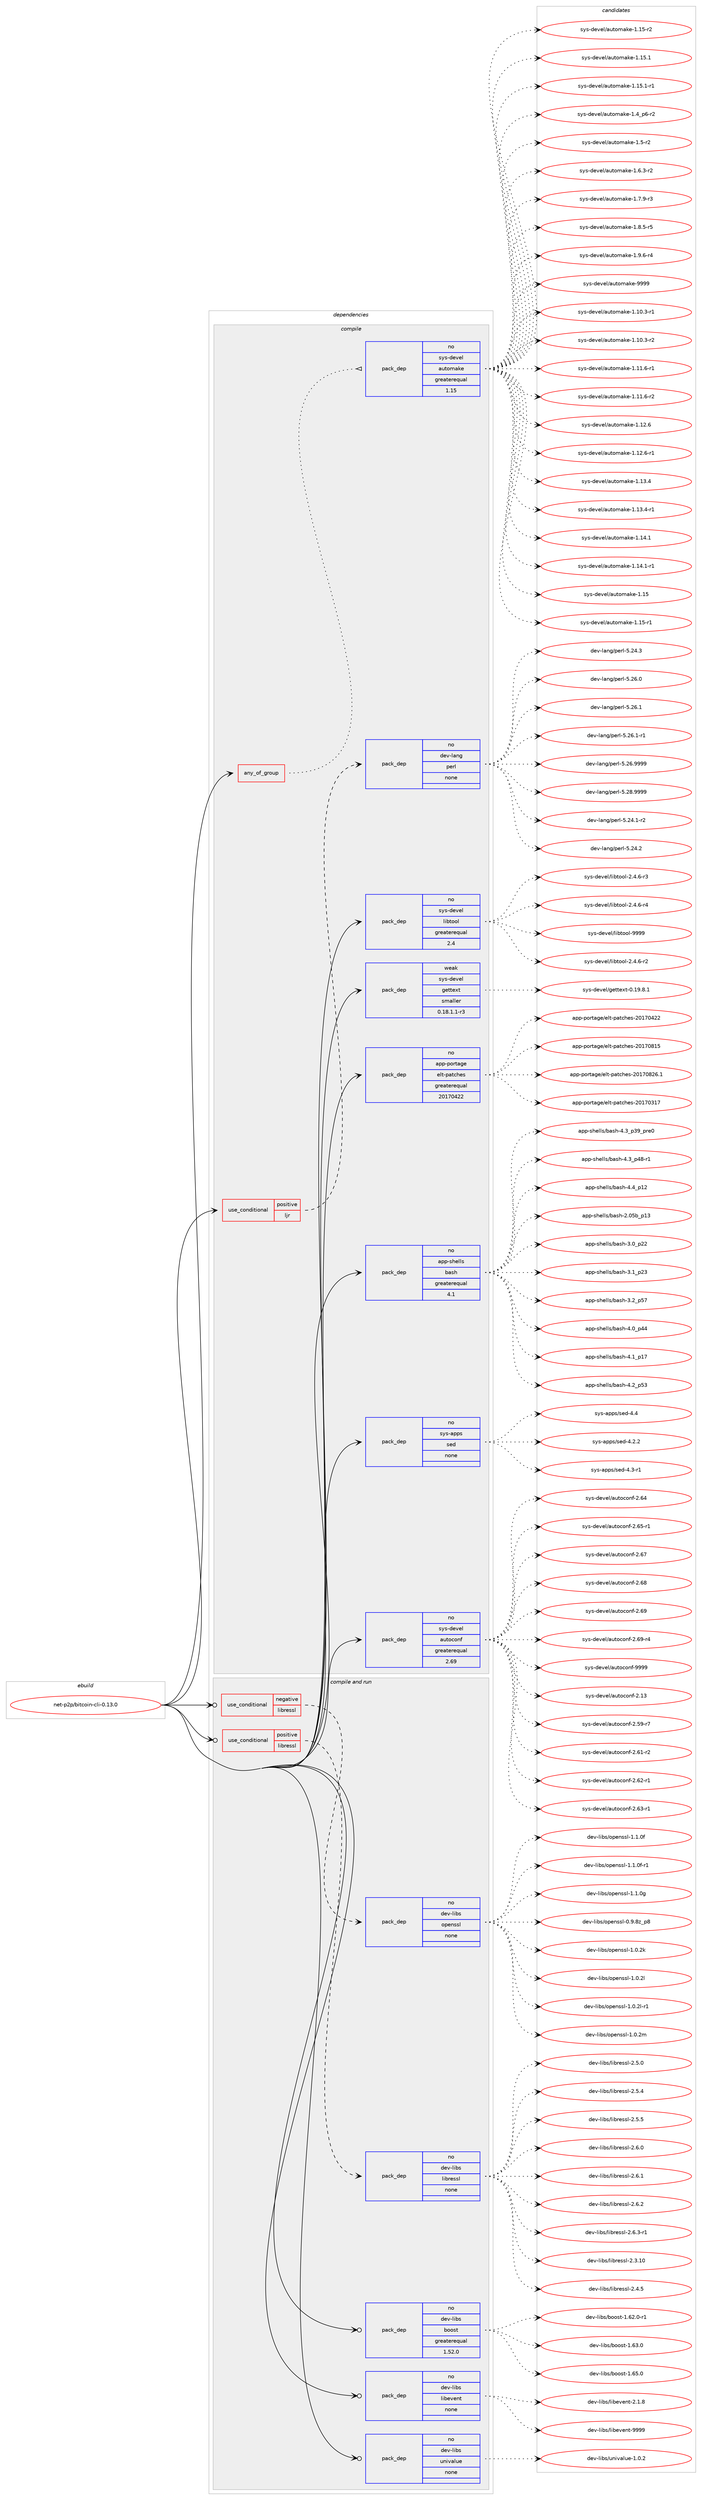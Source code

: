 digraph prolog {

# *************
# Graph options
# *************

newrank=true;
concentrate=true;
compound=true;
graph [rankdir=LR,fontname=Helvetica,fontsize=10,ranksep=1.5];#, ranksep=2.5, nodesep=0.2];
edge  [arrowhead=vee];
node  [fontname=Helvetica,fontsize=10];

# **********
# The ebuild
# **********

subgraph cluster_leftcol {
color=gray;
rank=same;
label=<<i>ebuild</i>>;
id [label="net-p2p/bitcoin-cli-0.13.0", color=red, width=4, href="../net-p2p/bitcoin-cli-0.13.0.svg"];
}

# ****************
# The dependencies
# ****************

subgraph cluster_midcol {
color=gray;
label=<<i>dependencies</i>>;
subgraph cluster_compile {
fillcolor="#eeeeee";
style=filled;
label=<<i>compile</i>>;
subgraph any7241 {
dependency433856 [label=<<TABLE BORDER="0" CELLBORDER="1" CELLSPACING="0" CELLPADDING="4"><TR><TD CELLPADDING="10">any_of_group</TD></TR></TABLE>>, shape=none, color=red];subgraph pack319182 {
dependency433857 [label=<<TABLE BORDER="0" CELLBORDER="1" CELLSPACING="0" CELLPADDING="4" WIDTH="220"><TR><TD ROWSPAN="6" CELLPADDING="30">pack_dep</TD></TR><TR><TD WIDTH="110">no</TD></TR><TR><TD>sys-devel</TD></TR><TR><TD>automake</TD></TR><TR><TD>greaterequal</TD></TR><TR><TD>1.15</TD></TR></TABLE>>, shape=none, color=blue];
}
dependency433856:e -> dependency433857:w [weight=20,style="dotted",arrowhead="oinv"];
}
id:e -> dependency433856:w [weight=20,style="solid",arrowhead="vee"];
subgraph cond107202 {
dependency433858 [label=<<TABLE BORDER="0" CELLBORDER="1" CELLSPACING="0" CELLPADDING="4"><TR><TD ROWSPAN="3" CELLPADDING="10">use_conditional</TD></TR><TR><TD>positive</TD></TR><TR><TD>ljr</TD></TR></TABLE>>, shape=none, color=red];
subgraph pack319183 {
dependency433859 [label=<<TABLE BORDER="0" CELLBORDER="1" CELLSPACING="0" CELLPADDING="4" WIDTH="220"><TR><TD ROWSPAN="6" CELLPADDING="30">pack_dep</TD></TR><TR><TD WIDTH="110">no</TD></TR><TR><TD>dev-lang</TD></TR><TR><TD>perl</TD></TR><TR><TD>none</TD></TR><TR><TD></TD></TR></TABLE>>, shape=none, color=blue];
}
dependency433858:e -> dependency433859:w [weight=20,style="dashed",arrowhead="vee"];
}
id:e -> dependency433858:w [weight=20,style="solid",arrowhead="vee"];
subgraph pack319184 {
dependency433860 [label=<<TABLE BORDER="0" CELLBORDER="1" CELLSPACING="0" CELLPADDING="4" WIDTH="220"><TR><TD ROWSPAN="6" CELLPADDING="30">pack_dep</TD></TR><TR><TD WIDTH="110">no</TD></TR><TR><TD>app-portage</TD></TR><TR><TD>elt-patches</TD></TR><TR><TD>greaterequal</TD></TR><TR><TD>20170422</TD></TR></TABLE>>, shape=none, color=blue];
}
id:e -> dependency433860:w [weight=20,style="solid",arrowhead="vee"];
subgraph pack319185 {
dependency433861 [label=<<TABLE BORDER="0" CELLBORDER="1" CELLSPACING="0" CELLPADDING="4" WIDTH="220"><TR><TD ROWSPAN="6" CELLPADDING="30">pack_dep</TD></TR><TR><TD WIDTH="110">no</TD></TR><TR><TD>app-shells</TD></TR><TR><TD>bash</TD></TR><TR><TD>greaterequal</TD></TR><TR><TD>4.1</TD></TR></TABLE>>, shape=none, color=blue];
}
id:e -> dependency433861:w [weight=20,style="solid",arrowhead="vee"];
subgraph pack319186 {
dependency433862 [label=<<TABLE BORDER="0" CELLBORDER="1" CELLSPACING="0" CELLPADDING="4" WIDTH="220"><TR><TD ROWSPAN="6" CELLPADDING="30">pack_dep</TD></TR><TR><TD WIDTH="110">no</TD></TR><TR><TD>sys-apps</TD></TR><TR><TD>sed</TD></TR><TR><TD>none</TD></TR><TR><TD></TD></TR></TABLE>>, shape=none, color=blue];
}
id:e -> dependency433862:w [weight=20,style="solid",arrowhead="vee"];
subgraph pack319187 {
dependency433863 [label=<<TABLE BORDER="0" CELLBORDER="1" CELLSPACING="0" CELLPADDING="4" WIDTH="220"><TR><TD ROWSPAN="6" CELLPADDING="30">pack_dep</TD></TR><TR><TD WIDTH="110">no</TD></TR><TR><TD>sys-devel</TD></TR><TR><TD>autoconf</TD></TR><TR><TD>greaterequal</TD></TR><TR><TD>2.69</TD></TR></TABLE>>, shape=none, color=blue];
}
id:e -> dependency433863:w [weight=20,style="solid",arrowhead="vee"];
subgraph pack319188 {
dependency433864 [label=<<TABLE BORDER="0" CELLBORDER="1" CELLSPACING="0" CELLPADDING="4" WIDTH="220"><TR><TD ROWSPAN="6" CELLPADDING="30">pack_dep</TD></TR><TR><TD WIDTH="110">no</TD></TR><TR><TD>sys-devel</TD></TR><TR><TD>libtool</TD></TR><TR><TD>greaterequal</TD></TR><TR><TD>2.4</TD></TR></TABLE>>, shape=none, color=blue];
}
id:e -> dependency433864:w [weight=20,style="solid",arrowhead="vee"];
subgraph pack319189 {
dependency433865 [label=<<TABLE BORDER="0" CELLBORDER="1" CELLSPACING="0" CELLPADDING="4" WIDTH="220"><TR><TD ROWSPAN="6" CELLPADDING="30">pack_dep</TD></TR><TR><TD WIDTH="110">weak</TD></TR><TR><TD>sys-devel</TD></TR><TR><TD>gettext</TD></TR><TR><TD>smaller</TD></TR><TR><TD>0.18.1.1-r3</TD></TR></TABLE>>, shape=none, color=blue];
}
id:e -> dependency433865:w [weight=20,style="solid",arrowhead="vee"];
}
subgraph cluster_compileandrun {
fillcolor="#eeeeee";
style=filled;
label=<<i>compile and run</i>>;
subgraph cond107203 {
dependency433866 [label=<<TABLE BORDER="0" CELLBORDER="1" CELLSPACING="0" CELLPADDING="4"><TR><TD ROWSPAN="3" CELLPADDING="10">use_conditional</TD></TR><TR><TD>negative</TD></TR><TR><TD>libressl</TD></TR></TABLE>>, shape=none, color=red];
subgraph pack319190 {
dependency433867 [label=<<TABLE BORDER="0" CELLBORDER="1" CELLSPACING="0" CELLPADDING="4" WIDTH="220"><TR><TD ROWSPAN="6" CELLPADDING="30">pack_dep</TD></TR><TR><TD WIDTH="110">no</TD></TR><TR><TD>dev-libs</TD></TR><TR><TD>openssl</TD></TR><TR><TD>none</TD></TR><TR><TD></TD></TR></TABLE>>, shape=none, color=blue];
}
dependency433866:e -> dependency433867:w [weight=20,style="dashed",arrowhead="vee"];
}
id:e -> dependency433866:w [weight=20,style="solid",arrowhead="odotvee"];
subgraph cond107204 {
dependency433868 [label=<<TABLE BORDER="0" CELLBORDER="1" CELLSPACING="0" CELLPADDING="4"><TR><TD ROWSPAN="3" CELLPADDING="10">use_conditional</TD></TR><TR><TD>positive</TD></TR><TR><TD>libressl</TD></TR></TABLE>>, shape=none, color=red];
subgraph pack319191 {
dependency433869 [label=<<TABLE BORDER="0" CELLBORDER="1" CELLSPACING="0" CELLPADDING="4" WIDTH="220"><TR><TD ROWSPAN="6" CELLPADDING="30">pack_dep</TD></TR><TR><TD WIDTH="110">no</TD></TR><TR><TD>dev-libs</TD></TR><TR><TD>libressl</TD></TR><TR><TD>none</TD></TR><TR><TD></TD></TR></TABLE>>, shape=none, color=blue];
}
dependency433868:e -> dependency433869:w [weight=20,style="dashed",arrowhead="vee"];
}
id:e -> dependency433868:w [weight=20,style="solid",arrowhead="odotvee"];
subgraph pack319192 {
dependency433870 [label=<<TABLE BORDER="0" CELLBORDER="1" CELLSPACING="0" CELLPADDING="4" WIDTH="220"><TR><TD ROWSPAN="6" CELLPADDING="30">pack_dep</TD></TR><TR><TD WIDTH="110">no</TD></TR><TR><TD>dev-libs</TD></TR><TR><TD>boost</TD></TR><TR><TD>greaterequal</TD></TR><TR><TD>1.52.0</TD></TR></TABLE>>, shape=none, color=blue];
}
id:e -> dependency433870:w [weight=20,style="solid",arrowhead="odotvee"];
subgraph pack319193 {
dependency433871 [label=<<TABLE BORDER="0" CELLBORDER="1" CELLSPACING="0" CELLPADDING="4" WIDTH="220"><TR><TD ROWSPAN="6" CELLPADDING="30">pack_dep</TD></TR><TR><TD WIDTH="110">no</TD></TR><TR><TD>dev-libs</TD></TR><TR><TD>libevent</TD></TR><TR><TD>none</TD></TR><TR><TD></TD></TR></TABLE>>, shape=none, color=blue];
}
id:e -> dependency433871:w [weight=20,style="solid",arrowhead="odotvee"];
subgraph pack319194 {
dependency433872 [label=<<TABLE BORDER="0" CELLBORDER="1" CELLSPACING="0" CELLPADDING="4" WIDTH="220"><TR><TD ROWSPAN="6" CELLPADDING="30">pack_dep</TD></TR><TR><TD WIDTH="110">no</TD></TR><TR><TD>dev-libs</TD></TR><TR><TD>univalue</TD></TR><TR><TD>none</TD></TR><TR><TD></TD></TR></TABLE>>, shape=none, color=blue];
}
id:e -> dependency433872:w [weight=20,style="solid",arrowhead="odotvee"];
}
subgraph cluster_run {
fillcolor="#eeeeee";
style=filled;
label=<<i>run</i>>;
}
}

# **************
# The candidates
# **************

subgraph cluster_choices {
rank=same;
color=gray;
label=<<i>candidates</i>>;

subgraph choice319182 {
color=black;
nodesep=1;
choice11512111545100101118101108479711711611110997107101454946494846514511449 [label="sys-devel/automake-1.10.3-r1", color=red, width=4,href="../sys-devel/automake-1.10.3-r1.svg"];
choice11512111545100101118101108479711711611110997107101454946494846514511450 [label="sys-devel/automake-1.10.3-r2", color=red, width=4,href="../sys-devel/automake-1.10.3-r2.svg"];
choice11512111545100101118101108479711711611110997107101454946494946544511449 [label="sys-devel/automake-1.11.6-r1", color=red, width=4,href="../sys-devel/automake-1.11.6-r1.svg"];
choice11512111545100101118101108479711711611110997107101454946494946544511450 [label="sys-devel/automake-1.11.6-r2", color=red, width=4,href="../sys-devel/automake-1.11.6-r2.svg"];
choice1151211154510010111810110847971171161111099710710145494649504654 [label="sys-devel/automake-1.12.6", color=red, width=4,href="../sys-devel/automake-1.12.6.svg"];
choice11512111545100101118101108479711711611110997107101454946495046544511449 [label="sys-devel/automake-1.12.6-r1", color=red, width=4,href="../sys-devel/automake-1.12.6-r1.svg"];
choice1151211154510010111810110847971171161111099710710145494649514652 [label="sys-devel/automake-1.13.4", color=red, width=4,href="../sys-devel/automake-1.13.4.svg"];
choice11512111545100101118101108479711711611110997107101454946495146524511449 [label="sys-devel/automake-1.13.4-r1", color=red, width=4,href="../sys-devel/automake-1.13.4-r1.svg"];
choice1151211154510010111810110847971171161111099710710145494649524649 [label="sys-devel/automake-1.14.1", color=red, width=4,href="../sys-devel/automake-1.14.1.svg"];
choice11512111545100101118101108479711711611110997107101454946495246494511449 [label="sys-devel/automake-1.14.1-r1", color=red, width=4,href="../sys-devel/automake-1.14.1-r1.svg"];
choice115121115451001011181011084797117116111109971071014549464953 [label="sys-devel/automake-1.15", color=red, width=4,href="../sys-devel/automake-1.15.svg"];
choice1151211154510010111810110847971171161111099710710145494649534511449 [label="sys-devel/automake-1.15-r1", color=red, width=4,href="../sys-devel/automake-1.15-r1.svg"];
choice1151211154510010111810110847971171161111099710710145494649534511450 [label="sys-devel/automake-1.15-r2", color=red, width=4,href="../sys-devel/automake-1.15-r2.svg"];
choice1151211154510010111810110847971171161111099710710145494649534649 [label="sys-devel/automake-1.15.1", color=red, width=4,href="../sys-devel/automake-1.15.1.svg"];
choice11512111545100101118101108479711711611110997107101454946495346494511449 [label="sys-devel/automake-1.15.1-r1", color=red, width=4,href="../sys-devel/automake-1.15.1-r1.svg"];
choice115121115451001011181011084797117116111109971071014549465295112544511450 [label="sys-devel/automake-1.4_p6-r2", color=red, width=4,href="../sys-devel/automake-1.4_p6-r2.svg"];
choice11512111545100101118101108479711711611110997107101454946534511450 [label="sys-devel/automake-1.5-r2", color=red, width=4,href="../sys-devel/automake-1.5-r2.svg"];
choice115121115451001011181011084797117116111109971071014549465446514511450 [label="sys-devel/automake-1.6.3-r2", color=red, width=4,href="../sys-devel/automake-1.6.3-r2.svg"];
choice115121115451001011181011084797117116111109971071014549465546574511451 [label="sys-devel/automake-1.7.9-r3", color=red, width=4,href="../sys-devel/automake-1.7.9-r3.svg"];
choice115121115451001011181011084797117116111109971071014549465646534511453 [label="sys-devel/automake-1.8.5-r5", color=red, width=4,href="../sys-devel/automake-1.8.5-r5.svg"];
choice115121115451001011181011084797117116111109971071014549465746544511452 [label="sys-devel/automake-1.9.6-r4", color=red, width=4,href="../sys-devel/automake-1.9.6-r4.svg"];
choice115121115451001011181011084797117116111109971071014557575757 [label="sys-devel/automake-9999", color=red, width=4,href="../sys-devel/automake-9999.svg"];
dependency433857:e -> choice11512111545100101118101108479711711611110997107101454946494846514511449:w [style=dotted,weight="100"];
dependency433857:e -> choice11512111545100101118101108479711711611110997107101454946494846514511450:w [style=dotted,weight="100"];
dependency433857:e -> choice11512111545100101118101108479711711611110997107101454946494946544511449:w [style=dotted,weight="100"];
dependency433857:e -> choice11512111545100101118101108479711711611110997107101454946494946544511450:w [style=dotted,weight="100"];
dependency433857:e -> choice1151211154510010111810110847971171161111099710710145494649504654:w [style=dotted,weight="100"];
dependency433857:e -> choice11512111545100101118101108479711711611110997107101454946495046544511449:w [style=dotted,weight="100"];
dependency433857:e -> choice1151211154510010111810110847971171161111099710710145494649514652:w [style=dotted,weight="100"];
dependency433857:e -> choice11512111545100101118101108479711711611110997107101454946495146524511449:w [style=dotted,weight="100"];
dependency433857:e -> choice1151211154510010111810110847971171161111099710710145494649524649:w [style=dotted,weight="100"];
dependency433857:e -> choice11512111545100101118101108479711711611110997107101454946495246494511449:w [style=dotted,weight="100"];
dependency433857:e -> choice115121115451001011181011084797117116111109971071014549464953:w [style=dotted,weight="100"];
dependency433857:e -> choice1151211154510010111810110847971171161111099710710145494649534511449:w [style=dotted,weight="100"];
dependency433857:e -> choice1151211154510010111810110847971171161111099710710145494649534511450:w [style=dotted,weight="100"];
dependency433857:e -> choice1151211154510010111810110847971171161111099710710145494649534649:w [style=dotted,weight="100"];
dependency433857:e -> choice11512111545100101118101108479711711611110997107101454946495346494511449:w [style=dotted,weight="100"];
dependency433857:e -> choice115121115451001011181011084797117116111109971071014549465295112544511450:w [style=dotted,weight="100"];
dependency433857:e -> choice11512111545100101118101108479711711611110997107101454946534511450:w [style=dotted,weight="100"];
dependency433857:e -> choice115121115451001011181011084797117116111109971071014549465446514511450:w [style=dotted,weight="100"];
dependency433857:e -> choice115121115451001011181011084797117116111109971071014549465546574511451:w [style=dotted,weight="100"];
dependency433857:e -> choice115121115451001011181011084797117116111109971071014549465646534511453:w [style=dotted,weight="100"];
dependency433857:e -> choice115121115451001011181011084797117116111109971071014549465746544511452:w [style=dotted,weight="100"];
dependency433857:e -> choice115121115451001011181011084797117116111109971071014557575757:w [style=dotted,weight="100"];
}
subgraph choice319183 {
color=black;
nodesep=1;
choice100101118451089711010347112101114108455346505246494511450 [label="dev-lang/perl-5.24.1-r2", color=red, width=4,href="../dev-lang/perl-5.24.1-r2.svg"];
choice10010111845108971101034711210111410845534650524650 [label="dev-lang/perl-5.24.2", color=red, width=4,href="../dev-lang/perl-5.24.2.svg"];
choice10010111845108971101034711210111410845534650524651 [label="dev-lang/perl-5.24.3", color=red, width=4,href="../dev-lang/perl-5.24.3.svg"];
choice10010111845108971101034711210111410845534650544648 [label="dev-lang/perl-5.26.0", color=red, width=4,href="../dev-lang/perl-5.26.0.svg"];
choice10010111845108971101034711210111410845534650544649 [label="dev-lang/perl-5.26.1", color=red, width=4,href="../dev-lang/perl-5.26.1.svg"];
choice100101118451089711010347112101114108455346505446494511449 [label="dev-lang/perl-5.26.1-r1", color=red, width=4,href="../dev-lang/perl-5.26.1-r1.svg"];
choice10010111845108971101034711210111410845534650544657575757 [label="dev-lang/perl-5.26.9999", color=red, width=4,href="../dev-lang/perl-5.26.9999.svg"];
choice10010111845108971101034711210111410845534650564657575757 [label="dev-lang/perl-5.28.9999", color=red, width=4,href="../dev-lang/perl-5.28.9999.svg"];
dependency433859:e -> choice100101118451089711010347112101114108455346505246494511450:w [style=dotted,weight="100"];
dependency433859:e -> choice10010111845108971101034711210111410845534650524650:w [style=dotted,weight="100"];
dependency433859:e -> choice10010111845108971101034711210111410845534650524651:w [style=dotted,weight="100"];
dependency433859:e -> choice10010111845108971101034711210111410845534650544648:w [style=dotted,weight="100"];
dependency433859:e -> choice10010111845108971101034711210111410845534650544649:w [style=dotted,weight="100"];
dependency433859:e -> choice100101118451089711010347112101114108455346505446494511449:w [style=dotted,weight="100"];
dependency433859:e -> choice10010111845108971101034711210111410845534650544657575757:w [style=dotted,weight="100"];
dependency433859:e -> choice10010111845108971101034711210111410845534650564657575757:w [style=dotted,weight="100"];
}
subgraph choice319184 {
color=black;
nodesep=1;
choice97112112451121111141169710310147101108116451129711699104101115455048495548514955 [label="app-portage/elt-patches-20170317", color=red, width=4,href="../app-portage/elt-patches-20170317.svg"];
choice97112112451121111141169710310147101108116451129711699104101115455048495548525050 [label="app-portage/elt-patches-20170422", color=red, width=4,href="../app-portage/elt-patches-20170422.svg"];
choice97112112451121111141169710310147101108116451129711699104101115455048495548564953 [label="app-portage/elt-patches-20170815", color=red, width=4,href="../app-portage/elt-patches-20170815.svg"];
choice971121124511211111411697103101471011081164511297116991041011154550484955485650544649 [label="app-portage/elt-patches-20170826.1", color=red, width=4,href="../app-portage/elt-patches-20170826.1.svg"];
dependency433860:e -> choice97112112451121111141169710310147101108116451129711699104101115455048495548514955:w [style=dotted,weight="100"];
dependency433860:e -> choice97112112451121111141169710310147101108116451129711699104101115455048495548525050:w [style=dotted,weight="100"];
dependency433860:e -> choice97112112451121111141169710310147101108116451129711699104101115455048495548564953:w [style=dotted,weight="100"];
dependency433860:e -> choice971121124511211111411697103101471011081164511297116991041011154550484955485650544649:w [style=dotted,weight="100"];
}
subgraph choice319185 {
color=black;
nodesep=1;
choice9711211245115104101108108115479897115104455046485398951124951 [label="app-shells/bash-2.05b_p13", color=red, width=4,href="../app-shells/bash-2.05b_p13.svg"];
choice971121124511510410110810811547989711510445514648951125050 [label="app-shells/bash-3.0_p22", color=red, width=4,href="../app-shells/bash-3.0_p22.svg"];
choice971121124511510410110810811547989711510445514649951125051 [label="app-shells/bash-3.1_p23", color=red, width=4,href="../app-shells/bash-3.1_p23.svg"];
choice971121124511510410110810811547989711510445514650951125355 [label="app-shells/bash-3.2_p57", color=red, width=4,href="../app-shells/bash-3.2_p57.svg"];
choice971121124511510410110810811547989711510445524648951125252 [label="app-shells/bash-4.0_p44", color=red, width=4,href="../app-shells/bash-4.0_p44.svg"];
choice971121124511510410110810811547989711510445524649951124955 [label="app-shells/bash-4.1_p17", color=red, width=4,href="../app-shells/bash-4.1_p17.svg"];
choice971121124511510410110810811547989711510445524650951125351 [label="app-shells/bash-4.2_p53", color=red, width=4,href="../app-shells/bash-4.2_p53.svg"];
choice9711211245115104101108108115479897115104455246519511251579511211410148 [label="app-shells/bash-4.3_p39_pre0", color=red, width=4,href="../app-shells/bash-4.3_p39_pre0.svg"];
choice9711211245115104101108108115479897115104455246519511252564511449 [label="app-shells/bash-4.3_p48-r1", color=red, width=4,href="../app-shells/bash-4.3_p48-r1.svg"];
choice971121124511510410110810811547989711510445524652951124950 [label="app-shells/bash-4.4_p12", color=red, width=4,href="../app-shells/bash-4.4_p12.svg"];
dependency433861:e -> choice9711211245115104101108108115479897115104455046485398951124951:w [style=dotted,weight="100"];
dependency433861:e -> choice971121124511510410110810811547989711510445514648951125050:w [style=dotted,weight="100"];
dependency433861:e -> choice971121124511510410110810811547989711510445514649951125051:w [style=dotted,weight="100"];
dependency433861:e -> choice971121124511510410110810811547989711510445514650951125355:w [style=dotted,weight="100"];
dependency433861:e -> choice971121124511510410110810811547989711510445524648951125252:w [style=dotted,weight="100"];
dependency433861:e -> choice971121124511510410110810811547989711510445524649951124955:w [style=dotted,weight="100"];
dependency433861:e -> choice971121124511510410110810811547989711510445524650951125351:w [style=dotted,weight="100"];
dependency433861:e -> choice9711211245115104101108108115479897115104455246519511251579511211410148:w [style=dotted,weight="100"];
dependency433861:e -> choice9711211245115104101108108115479897115104455246519511252564511449:w [style=dotted,weight="100"];
dependency433861:e -> choice971121124511510410110810811547989711510445524652951124950:w [style=dotted,weight="100"];
}
subgraph choice319186 {
color=black;
nodesep=1;
choice115121115459711211211547115101100455246504650 [label="sys-apps/sed-4.2.2", color=red, width=4,href="../sys-apps/sed-4.2.2.svg"];
choice115121115459711211211547115101100455246514511449 [label="sys-apps/sed-4.3-r1", color=red, width=4,href="../sys-apps/sed-4.3-r1.svg"];
choice11512111545971121121154711510110045524652 [label="sys-apps/sed-4.4", color=red, width=4,href="../sys-apps/sed-4.4.svg"];
dependency433862:e -> choice115121115459711211211547115101100455246504650:w [style=dotted,weight="100"];
dependency433862:e -> choice115121115459711211211547115101100455246514511449:w [style=dotted,weight="100"];
dependency433862:e -> choice11512111545971121121154711510110045524652:w [style=dotted,weight="100"];
}
subgraph choice319187 {
color=black;
nodesep=1;
choice115121115451001011181011084797117116111991111101024550464951 [label="sys-devel/autoconf-2.13", color=red, width=4,href="../sys-devel/autoconf-2.13.svg"];
choice1151211154510010111810110847971171161119911111010245504653574511455 [label="sys-devel/autoconf-2.59-r7", color=red, width=4,href="../sys-devel/autoconf-2.59-r7.svg"];
choice1151211154510010111810110847971171161119911111010245504654494511450 [label="sys-devel/autoconf-2.61-r2", color=red, width=4,href="../sys-devel/autoconf-2.61-r2.svg"];
choice1151211154510010111810110847971171161119911111010245504654504511449 [label="sys-devel/autoconf-2.62-r1", color=red, width=4,href="../sys-devel/autoconf-2.62-r1.svg"];
choice1151211154510010111810110847971171161119911111010245504654514511449 [label="sys-devel/autoconf-2.63-r1", color=red, width=4,href="../sys-devel/autoconf-2.63-r1.svg"];
choice115121115451001011181011084797117116111991111101024550465452 [label="sys-devel/autoconf-2.64", color=red, width=4,href="../sys-devel/autoconf-2.64.svg"];
choice1151211154510010111810110847971171161119911111010245504654534511449 [label="sys-devel/autoconf-2.65-r1", color=red, width=4,href="../sys-devel/autoconf-2.65-r1.svg"];
choice115121115451001011181011084797117116111991111101024550465455 [label="sys-devel/autoconf-2.67", color=red, width=4,href="../sys-devel/autoconf-2.67.svg"];
choice115121115451001011181011084797117116111991111101024550465456 [label="sys-devel/autoconf-2.68", color=red, width=4,href="../sys-devel/autoconf-2.68.svg"];
choice115121115451001011181011084797117116111991111101024550465457 [label="sys-devel/autoconf-2.69", color=red, width=4,href="../sys-devel/autoconf-2.69.svg"];
choice1151211154510010111810110847971171161119911111010245504654574511452 [label="sys-devel/autoconf-2.69-r4", color=red, width=4,href="../sys-devel/autoconf-2.69-r4.svg"];
choice115121115451001011181011084797117116111991111101024557575757 [label="sys-devel/autoconf-9999", color=red, width=4,href="../sys-devel/autoconf-9999.svg"];
dependency433863:e -> choice115121115451001011181011084797117116111991111101024550464951:w [style=dotted,weight="100"];
dependency433863:e -> choice1151211154510010111810110847971171161119911111010245504653574511455:w [style=dotted,weight="100"];
dependency433863:e -> choice1151211154510010111810110847971171161119911111010245504654494511450:w [style=dotted,weight="100"];
dependency433863:e -> choice1151211154510010111810110847971171161119911111010245504654504511449:w [style=dotted,weight="100"];
dependency433863:e -> choice1151211154510010111810110847971171161119911111010245504654514511449:w [style=dotted,weight="100"];
dependency433863:e -> choice115121115451001011181011084797117116111991111101024550465452:w [style=dotted,weight="100"];
dependency433863:e -> choice1151211154510010111810110847971171161119911111010245504654534511449:w [style=dotted,weight="100"];
dependency433863:e -> choice115121115451001011181011084797117116111991111101024550465455:w [style=dotted,weight="100"];
dependency433863:e -> choice115121115451001011181011084797117116111991111101024550465456:w [style=dotted,weight="100"];
dependency433863:e -> choice115121115451001011181011084797117116111991111101024550465457:w [style=dotted,weight="100"];
dependency433863:e -> choice1151211154510010111810110847971171161119911111010245504654574511452:w [style=dotted,weight="100"];
dependency433863:e -> choice115121115451001011181011084797117116111991111101024557575757:w [style=dotted,weight="100"];
}
subgraph choice319188 {
color=black;
nodesep=1;
choice1151211154510010111810110847108105981161111111084550465246544511450 [label="sys-devel/libtool-2.4.6-r2", color=red, width=4,href="../sys-devel/libtool-2.4.6-r2.svg"];
choice1151211154510010111810110847108105981161111111084550465246544511451 [label="sys-devel/libtool-2.4.6-r3", color=red, width=4,href="../sys-devel/libtool-2.4.6-r3.svg"];
choice1151211154510010111810110847108105981161111111084550465246544511452 [label="sys-devel/libtool-2.4.6-r4", color=red, width=4,href="../sys-devel/libtool-2.4.6-r4.svg"];
choice1151211154510010111810110847108105981161111111084557575757 [label="sys-devel/libtool-9999", color=red, width=4,href="../sys-devel/libtool-9999.svg"];
dependency433864:e -> choice1151211154510010111810110847108105981161111111084550465246544511450:w [style=dotted,weight="100"];
dependency433864:e -> choice1151211154510010111810110847108105981161111111084550465246544511451:w [style=dotted,weight="100"];
dependency433864:e -> choice1151211154510010111810110847108105981161111111084550465246544511452:w [style=dotted,weight="100"];
dependency433864:e -> choice1151211154510010111810110847108105981161111111084557575757:w [style=dotted,weight="100"];
}
subgraph choice319189 {
color=black;
nodesep=1;
choice1151211154510010111810110847103101116116101120116454846495746564649 [label="sys-devel/gettext-0.19.8.1", color=red, width=4,href="../sys-devel/gettext-0.19.8.1.svg"];
dependency433865:e -> choice1151211154510010111810110847103101116116101120116454846495746564649:w [style=dotted,weight="100"];
}
subgraph choice319190 {
color=black;
nodesep=1;
choice1001011184510810598115471111121011101151151084548465746561229511256 [label="dev-libs/openssl-0.9.8z_p8", color=red, width=4,href="../dev-libs/openssl-0.9.8z_p8.svg"];
choice100101118451081059811547111112101110115115108454946484650107 [label="dev-libs/openssl-1.0.2k", color=red, width=4,href="../dev-libs/openssl-1.0.2k.svg"];
choice100101118451081059811547111112101110115115108454946484650108 [label="dev-libs/openssl-1.0.2l", color=red, width=4,href="../dev-libs/openssl-1.0.2l.svg"];
choice1001011184510810598115471111121011101151151084549464846501084511449 [label="dev-libs/openssl-1.0.2l-r1", color=red, width=4,href="../dev-libs/openssl-1.0.2l-r1.svg"];
choice100101118451081059811547111112101110115115108454946484650109 [label="dev-libs/openssl-1.0.2m", color=red, width=4,href="../dev-libs/openssl-1.0.2m.svg"];
choice100101118451081059811547111112101110115115108454946494648102 [label="dev-libs/openssl-1.1.0f", color=red, width=4,href="../dev-libs/openssl-1.1.0f.svg"];
choice1001011184510810598115471111121011101151151084549464946481024511449 [label="dev-libs/openssl-1.1.0f-r1", color=red, width=4,href="../dev-libs/openssl-1.1.0f-r1.svg"];
choice100101118451081059811547111112101110115115108454946494648103 [label="dev-libs/openssl-1.1.0g", color=red, width=4,href="../dev-libs/openssl-1.1.0g.svg"];
dependency433867:e -> choice1001011184510810598115471111121011101151151084548465746561229511256:w [style=dotted,weight="100"];
dependency433867:e -> choice100101118451081059811547111112101110115115108454946484650107:w [style=dotted,weight="100"];
dependency433867:e -> choice100101118451081059811547111112101110115115108454946484650108:w [style=dotted,weight="100"];
dependency433867:e -> choice1001011184510810598115471111121011101151151084549464846501084511449:w [style=dotted,weight="100"];
dependency433867:e -> choice100101118451081059811547111112101110115115108454946484650109:w [style=dotted,weight="100"];
dependency433867:e -> choice100101118451081059811547111112101110115115108454946494648102:w [style=dotted,weight="100"];
dependency433867:e -> choice1001011184510810598115471111121011101151151084549464946481024511449:w [style=dotted,weight="100"];
dependency433867:e -> choice100101118451081059811547111112101110115115108454946494648103:w [style=dotted,weight="100"];
}
subgraph choice319191 {
color=black;
nodesep=1;
choice1001011184510810598115471081059811410111511510845504651464948 [label="dev-libs/libressl-2.3.10", color=red, width=4,href="../dev-libs/libressl-2.3.10.svg"];
choice10010111845108105981154710810598114101115115108455046524653 [label="dev-libs/libressl-2.4.5", color=red, width=4,href="../dev-libs/libressl-2.4.5.svg"];
choice10010111845108105981154710810598114101115115108455046534648 [label="dev-libs/libressl-2.5.0", color=red, width=4,href="../dev-libs/libressl-2.5.0.svg"];
choice10010111845108105981154710810598114101115115108455046534652 [label="dev-libs/libressl-2.5.4", color=red, width=4,href="../dev-libs/libressl-2.5.4.svg"];
choice10010111845108105981154710810598114101115115108455046534653 [label="dev-libs/libressl-2.5.5", color=red, width=4,href="../dev-libs/libressl-2.5.5.svg"];
choice10010111845108105981154710810598114101115115108455046544648 [label="dev-libs/libressl-2.6.0", color=red, width=4,href="../dev-libs/libressl-2.6.0.svg"];
choice10010111845108105981154710810598114101115115108455046544649 [label="dev-libs/libressl-2.6.1", color=red, width=4,href="../dev-libs/libressl-2.6.1.svg"];
choice10010111845108105981154710810598114101115115108455046544650 [label="dev-libs/libressl-2.6.2", color=red, width=4,href="../dev-libs/libressl-2.6.2.svg"];
choice100101118451081059811547108105981141011151151084550465446514511449 [label="dev-libs/libressl-2.6.3-r1", color=red, width=4,href="../dev-libs/libressl-2.6.3-r1.svg"];
dependency433869:e -> choice1001011184510810598115471081059811410111511510845504651464948:w [style=dotted,weight="100"];
dependency433869:e -> choice10010111845108105981154710810598114101115115108455046524653:w [style=dotted,weight="100"];
dependency433869:e -> choice10010111845108105981154710810598114101115115108455046534648:w [style=dotted,weight="100"];
dependency433869:e -> choice10010111845108105981154710810598114101115115108455046534652:w [style=dotted,weight="100"];
dependency433869:e -> choice10010111845108105981154710810598114101115115108455046534653:w [style=dotted,weight="100"];
dependency433869:e -> choice10010111845108105981154710810598114101115115108455046544648:w [style=dotted,weight="100"];
dependency433869:e -> choice10010111845108105981154710810598114101115115108455046544649:w [style=dotted,weight="100"];
dependency433869:e -> choice10010111845108105981154710810598114101115115108455046544650:w [style=dotted,weight="100"];
dependency433869:e -> choice100101118451081059811547108105981141011151151084550465446514511449:w [style=dotted,weight="100"];
}
subgraph choice319192 {
color=black;
nodesep=1;
choice10010111845108105981154798111111115116454946545046484511449 [label="dev-libs/boost-1.62.0-r1", color=red, width=4,href="../dev-libs/boost-1.62.0-r1.svg"];
choice1001011184510810598115479811111111511645494654514648 [label="dev-libs/boost-1.63.0", color=red, width=4,href="../dev-libs/boost-1.63.0.svg"];
choice1001011184510810598115479811111111511645494654534648 [label="dev-libs/boost-1.65.0", color=red, width=4,href="../dev-libs/boost-1.65.0.svg"];
dependency433870:e -> choice10010111845108105981154798111111115116454946545046484511449:w [style=dotted,weight="100"];
dependency433870:e -> choice1001011184510810598115479811111111511645494654514648:w [style=dotted,weight="100"];
dependency433870:e -> choice1001011184510810598115479811111111511645494654534648:w [style=dotted,weight="100"];
}
subgraph choice319193 {
color=black;
nodesep=1;
choice10010111845108105981154710810598101118101110116455046494656 [label="dev-libs/libevent-2.1.8", color=red, width=4,href="../dev-libs/libevent-2.1.8.svg"];
choice100101118451081059811547108105981011181011101164557575757 [label="dev-libs/libevent-9999", color=red, width=4,href="../dev-libs/libevent-9999.svg"];
dependency433871:e -> choice10010111845108105981154710810598101118101110116455046494656:w [style=dotted,weight="100"];
dependency433871:e -> choice100101118451081059811547108105981011181011101164557575757:w [style=dotted,weight="100"];
}
subgraph choice319194 {
color=black;
nodesep=1;
choice10010111845108105981154711711010511897108117101454946484650 [label="dev-libs/univalue-1.0.2", color=red, width=4,href="../dev-libs/univalue-1.0.2.svg"];
dependency433872:e -> choice10010111845108105981154711711010511897108117101454946484650:w [style=dotted,weight="100"];
}
}

}
